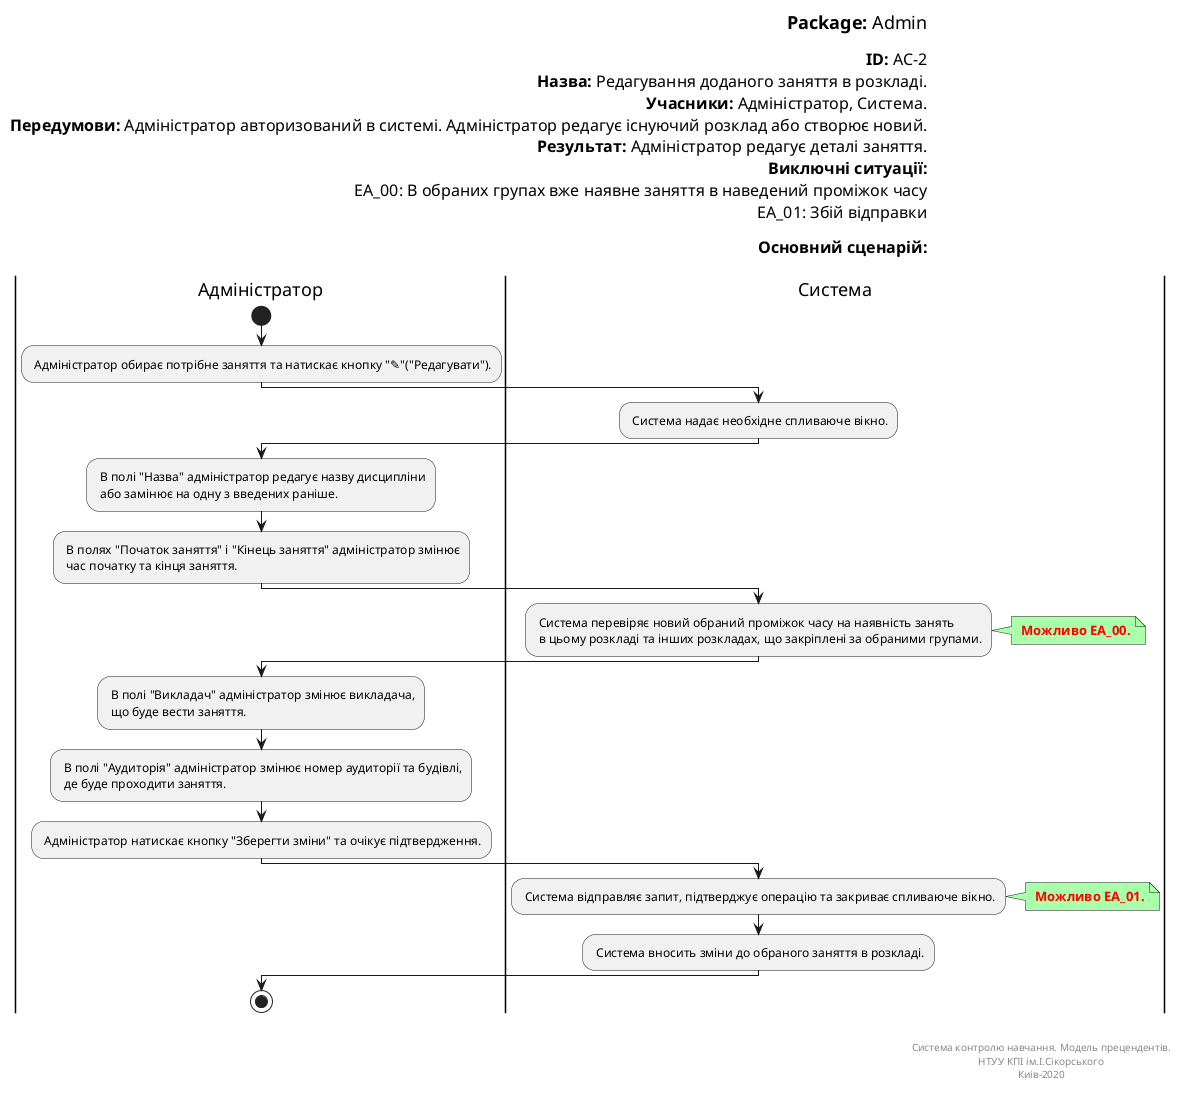 @startuml
left header
<font color=000 size=18><b>Package:</b> Admin

<font color=000 size=16><b>ID:</b> AC-2
<font color=000 size=16><b>Назва:</b> Редагування доданого заняття в розкладі.
<font color=000 size=16><b>Учасники:</b> Адміністратор, Система.
<font color=000 size=16><b>Передумови:</b> Адміністратор авторизований в системі. Адміністратор редагує існуючий розклад або створює новий.
<font color=000 size=16><b>Результат:</b> Адміністратор редагує деталі заняття.
<font color=000 size=16><b>Виключні ситуації:</b>
<font color=000 size=16> EA_00: В обраних групах вже наявне заняття в наведений проміжок часу
<font color=000 size=16> EA_01: Збій відправки

<font color=000 size=16><b>Основний сценарій:</b>

end header

|Адміністратор|
start
: Адміністратор обирає потрібне заняття та натискає кнопку "✎"("Редагувати").;

|Система|
: Система надає необхідне спливаюче вікно.;

|Адміністратор|
: В полі "Назва" адміністратор редагує назву дисципліни
 або замінює на одну з введених раніше.;

: В полях "Початок заняття" і "Кінець заняття" адміністратор змінює
 час початку та кінця заняття.;

|Система|
: Система перевіряє новий обраний проміжок часу на наявність занять
 в цьому розкладі та інших розкладах, що закріплені за обраними групами.;

note right #aaffaa
<font color=red><b> Можливо EA_00.
end note

|Адміністратор|
: В полі "Викладач" адміністратор змінює викладача,
 що буде вести заняття.;

: В полі "Аудиторія" адміністратор змінює номер аудиторії та будівлі,
 де буде проходити заняття.;

: Адміністратор натискає кнопку "Зберегти зміни" та очікує підтвердження.;

|Система|
: Система відправляє запит, підтверджує операцію та закриває спливаюче вікно.;

note right #aaffaa
<font color=red><b> Можливо EA_01.
end note

: Система вносить зміни до обраного заняття в розкладі.;

|Адміністратор|
stop;

right footer


Система контролю навчання. Модель прецендентів.
НТУУ КПІ ім.І.Сікорського
Киів-2020
end footer
@enduml
